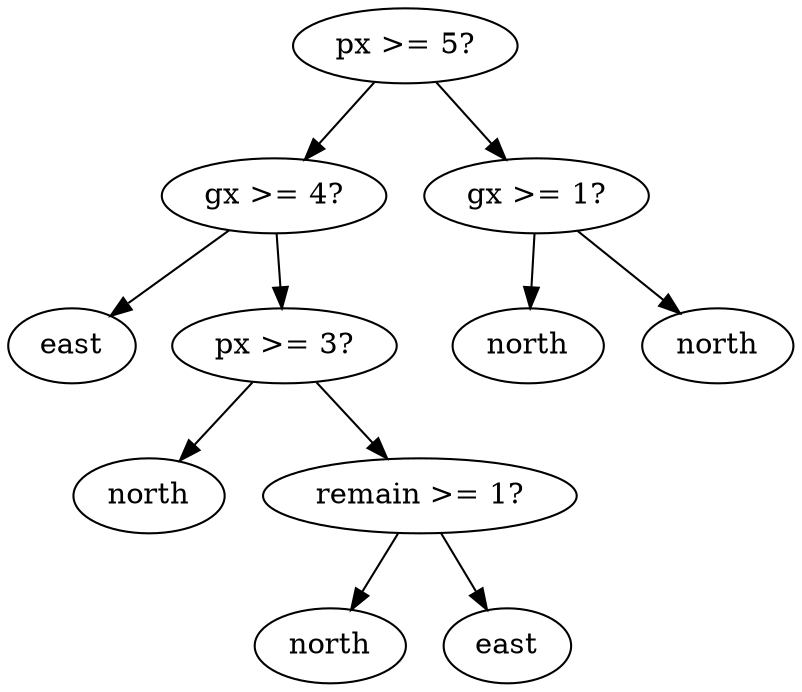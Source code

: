 digraph tree {
    "0x0" [label="px >= 5?"];
    "0x1" [label="gx >= 4?"];
    "0x2" [label="east"];
    "0x3" [label="px >= 3?"];
    "0x4" [label="north"];
    "0x5" [label="remain >= 1?"];
    "0x6" [label="north"];
    "0x7" [label="east"];
    "0x8" [label="gx >= 1?"];
    "0x9" [label="north"];
    "0xa" [label="north"];
    "0x0" -> "0x1";
    "0x0" -> "0x8";
    "0x1" -> "0x2";
    "0x1" -> "0x3";
    "0x3" -> "0x4";
    "0x3" -> "0x5";
    "0x5" -> "0x6";
    "0x5" -> "0x7";
    "0x8" -> "0x9";
    "0x8" -> "0xa";
}
